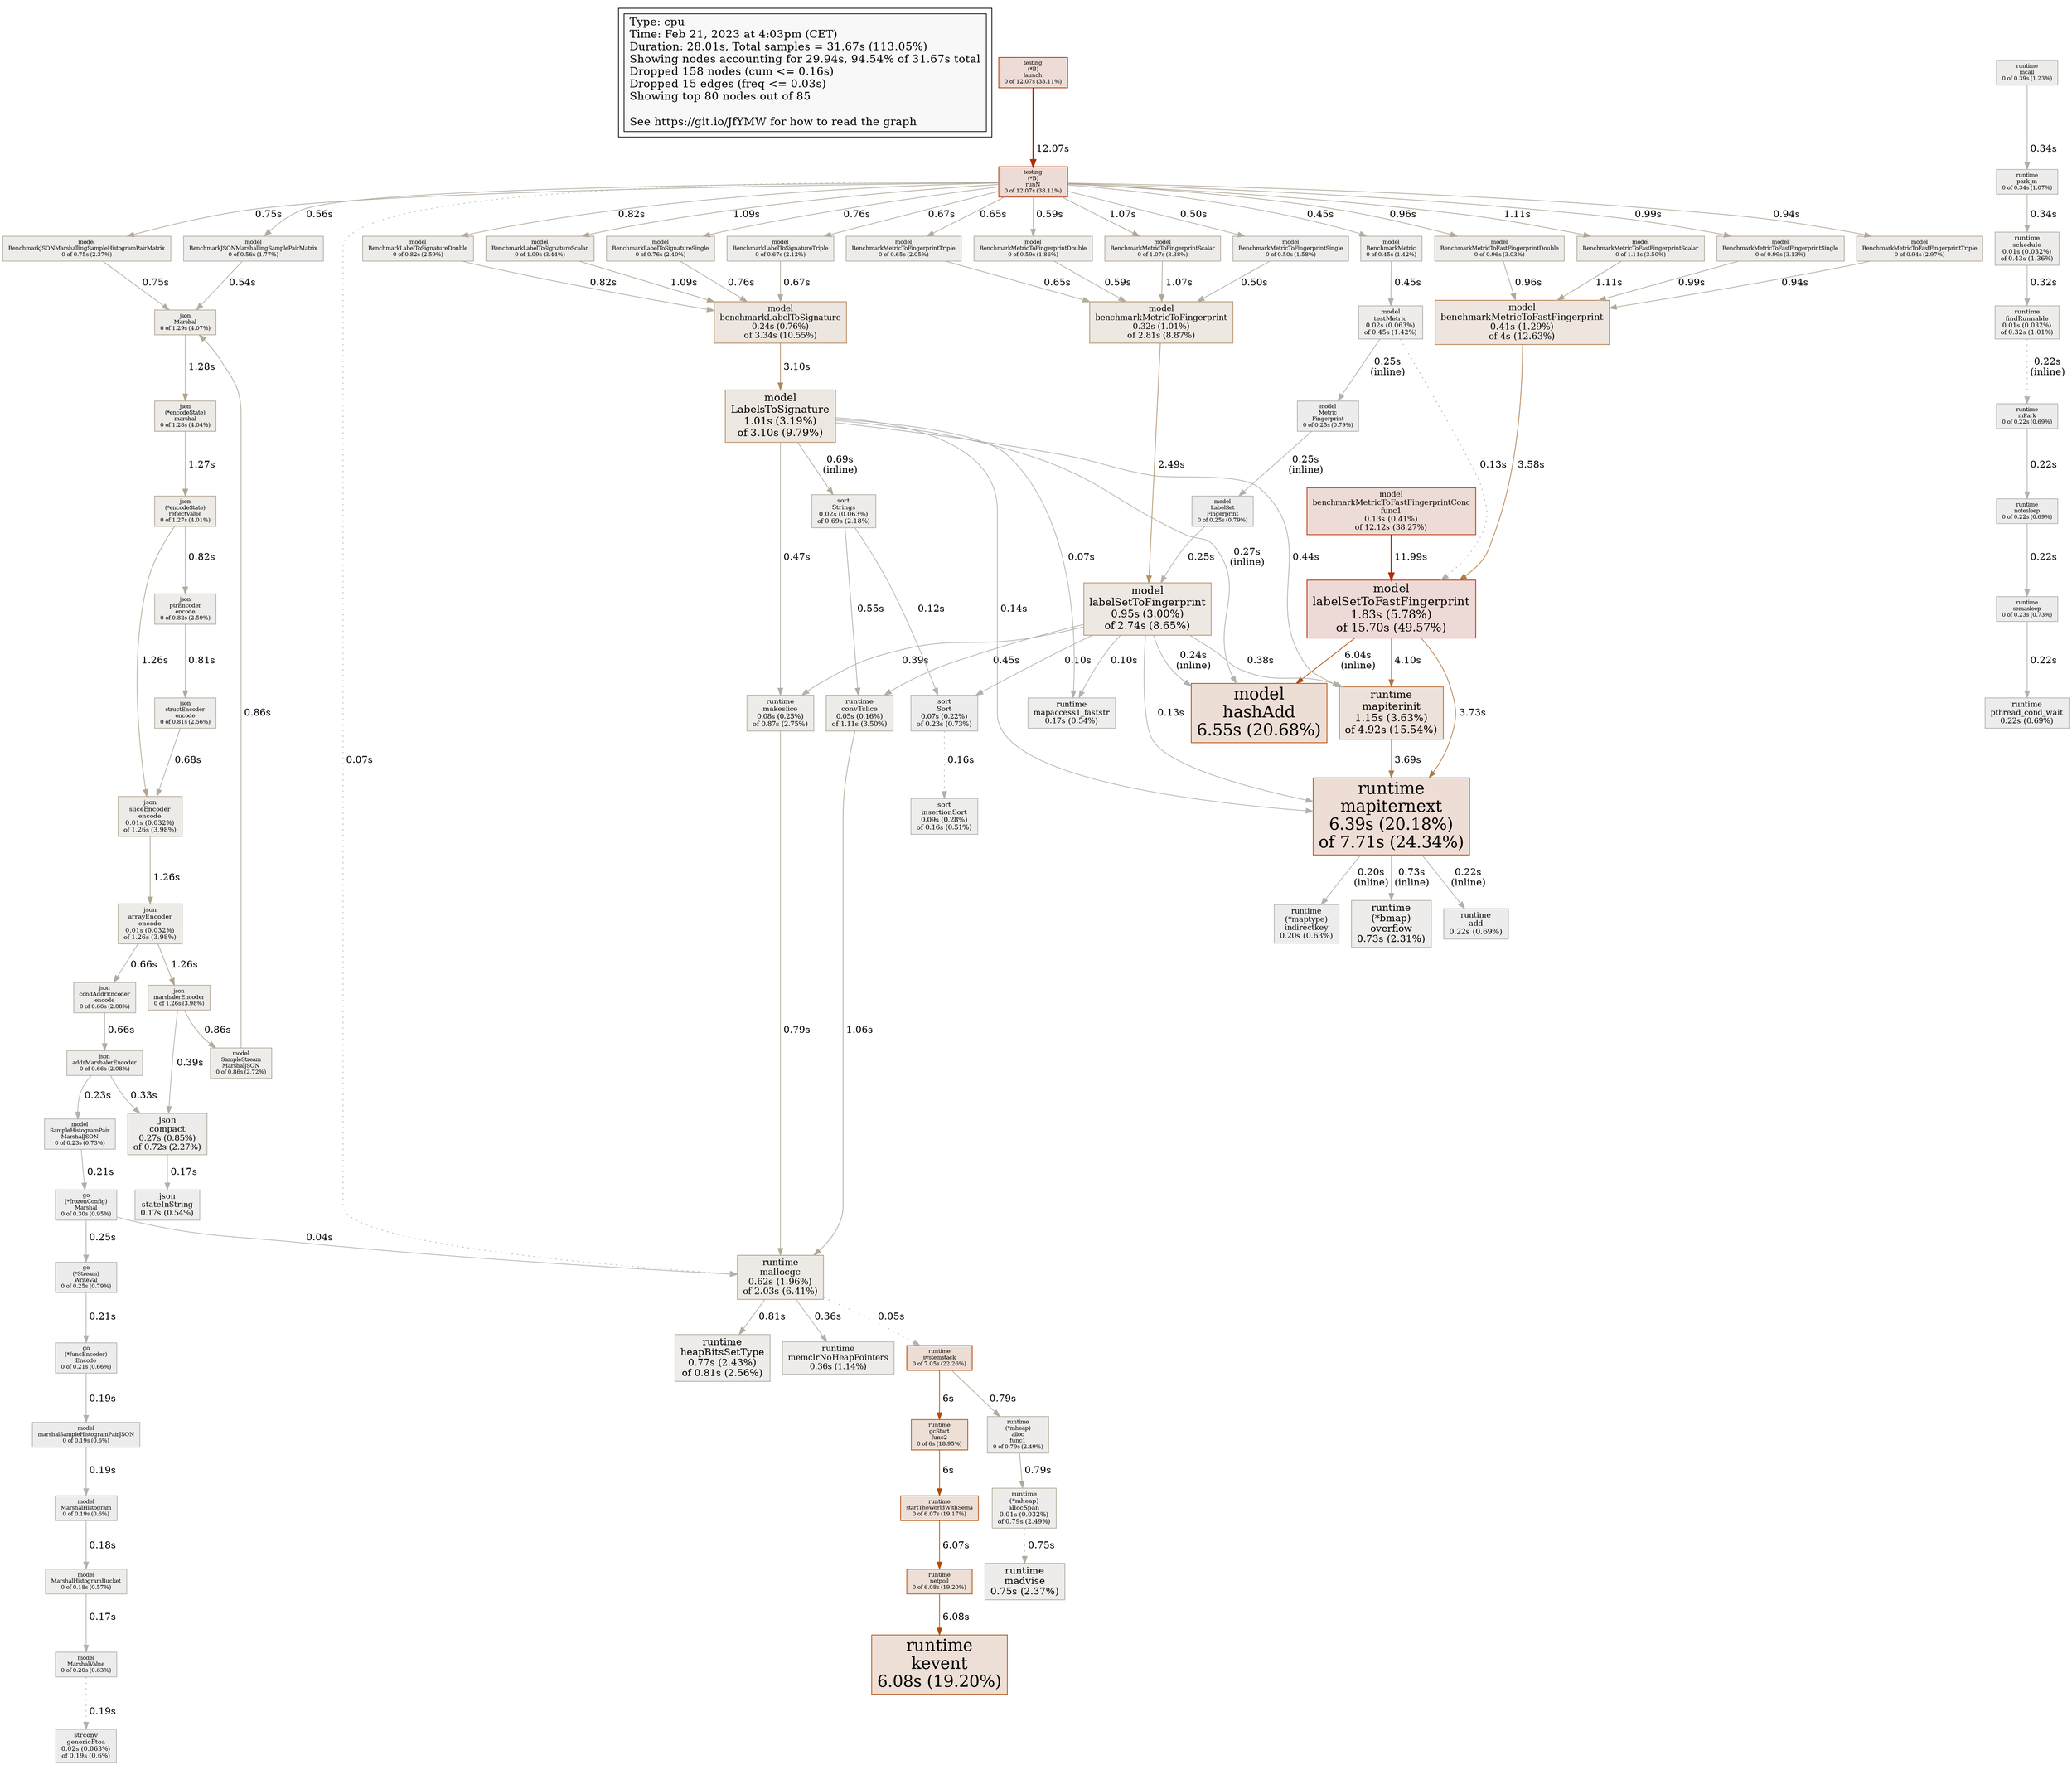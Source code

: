 digraph "unnamed" {
node [style=filled fillcolor="#f8f8f8"]
subgraph cluster_L { "Type: cpu" [shape=box fontsize=16 label="Type: cpu\lTime: Feb 21, 2023 at 4:03pm (CET)\lDuration: 28.01s, Total samples = 31.67s (113.05%)\lShowing nodes accounting for 29.94s, 94.54% of 31.67s total\lDropped 158 nodes (cum <= 0.16s)\lDropped 15 edges (freq <= 0.03s)\lShowing top 80 nodes out of 85\l\lSee https://git.io/JfYMW for how to read the graph\l"] }
N1 [label="testing\n(*B)\nrunN\n0 of 12.07s (38.11%)" id="node1" fontsize=8 shape=box tooltip="testing.(*B).runN (12.07s)" color="#b22c00" fillcolor="#eddbd5"]
N2 [label="model\nlabelSetToFastFingerprint\n1.83s (5.78%)\nof 15.70s (49.57%)" id="node2" fontsize=17 shape=box tooltip="github.com/prometheus/common/model.labelSetToFastFingerprint (15.70s)" color="#b22100" fillcolor="#edd9d5"]
N3 [label="runtime\nmapiternext\n6.39s (20.18%)\nof 7.71s (24.34%)" id="node3" fontsize=24 shape=box tooltip="runtime.mapiternext (7.71s)" color="#b23d00" fillcolor="#edddd5"]
N4 [label="model\nhashAdd\n6.55s (20.68%)" id="node4" fontsize=24 shape=box tooltip="github.com/prometheus/common/model.hashAdd (6.55s)" color="#b24300" fillcolor="#edded5"]
N5 [label="model\nbenchmarkMetricToFastFingerprintConc\nfunc1\n0.13s (0.41%)\nof 12.12s (38.27%)" id="node5" fontsize=11 shape=box tooltip="github.com/prometheus/common/model.benchmarkMetricToFastFingerprintConc.func1 (12.12s)" color="#b22c00" fillcolor="#eddbd5"]
N6 [label="runtime\nsystemstack\n0 of 7.05s (22.26%)" id="node6" fontsize=8 shape=box tooltip="runtime.systemstack (7.05s)" color="#b24000" fillcolor="#edded5"]
N7 [label="runtime\nkevent\n6.08s (19.20%)" id="node7" fontsize=24 shape=box tooltip="runtime.kevent (6.08s)" color="#b24a07" fillcolor="#eddfd6"]
N8 [label="testing\n(*B)\nlaunch\n0 of 12.07s (38.11%)" id="node8" fontsize=8 shape=box tooltip="testing.(*B).launch (12.07s)" color="#b22c00" fillcolor="#eddbd5"]
N9 [label="model\nbenchmarkMetricToFastFingerprint\n0.41s (1.29%)\nof 4s (12.63%)" id="node9" fontsize=13 shape=box tooltip="github.com/prometheus/common/model.benchmarkMetricToFastFingerprint (4s)" color="#b27541" fillcolor="#ede5de"]
N10 [label="model\nlabelSetToFingerprint\n0.95s (3.00%)\nof 2.74s (8.65%)" id="node10" fontsize=15 shape=box tooltip="github.com/prometheus/common/model.labelSetToFingerprint (2.74s)" color="#b28d65" fillcolor="#ede8e2"]
N11 [label="runtime\nmapiterinit\n1.15s (3.63%)\nof 4.92s (15.54%)" id="node11" fontsize=15 shape=box tooltip="runtime.mapiterinit (4.92s)" color="#b26327" fillcolor="#ede2da"]
N12 [label="model\nLabelsToSignature\n1.01s (3.19%)\nof 3.10s (9.79%)" id="node12" fontsize=15 shape=box tooltip="github.com/prometheus/common/model.LabelsToSignature (3.10s)" color="#b2865b" fillcolor="#ede7e1"]
N13 [label="model\nbenchmarkLabelToSignature\n0.24s (0.76%)\nof 3.34s (10.55%)" id="node13" fontsize=12 shape=box tooltip="github.com/prometheus/common/model.benchmarkLabelToSignature (3.34s)" color="#b28254" fillcolor="#ede6e0"]
N14 [label="model\nbenchmarkMetricToFingerprint\n0.32s (1.01%)\nof 2.81s (8.87%)" id="node14" fontsize=12 shape=box tooltip="github.com/prometheus/common/model.benchmarkMetricToFingerprint (2.81s)" color="#b28c63" fillcolor="#ede8e2"]
N15 [label="runtime\nmallocgc\n0.62s (1.96%)\nof 2.03s (6.41%)" id="node15" fontsize=13 shape=box tooltip="runtime.mallocgc (2.03s)" color="#b29979" fillcolor="#ede9e5"]
N16 [label="json\nMarshal\n0 of 1.29s (4.07%)" id="node16" fontsize=8 shape=box tooltip="encoding/json.Marshal (1.29s)" color="#b2a48e" fillcolor="#edebe8"]
N17 [label="runtime\nconvTslice\n0.05s (0.16%)\nof 1.11s (3.50%)" id="node17" fontsize=10 shape=box tooltip="runtime.convTslice (1.11s)" color="#b2a793" fillcolor="#edebe8"]
N18 [label="json\ncompact\n0.27s (0.85%)\nof 0.72s (2.27%)" id="node18" fontsize=12 shape=box tooltip="encoding/json.compact (0.72s)" color="#b2ab9e" fillcolor="#edecea"]
N19 [label="runtime\nheapBitsSetType\n0.77s (2.43%)\nof 0.81s (2.56%)" id="node19" fontsize=14 shape=box tooltip="runtime.heapBitsSetType (0.81s)" color="#b2aa9b" fillcolor="#edecea"]
N20 [label="runtime\nmadvise\n0.75s (2.37%)" id="node20" fontsize=14 shape=box tooltip="runtime.madvise (0.75s)" color="#b2ab9d" fillcolor="#edecea"]
N21 [label="runtime\n(*bmap)\noverflow\n0.73s (2.31%)" id="node21" fontsize=14 shape=box tooltip="runtime.(*bmap).overflow (0.73s)" color="#b2ab9d" fillcolor="#edecea"]
N22 [label="runtime\nmakeslice\n0.08s (0.25%)\nof 0.87s (2.75%)" id="node22" fontsize=10 shape=box tooltip="runtime.makeslice (0.87s)" color="#b2aa99" fillcolor="#edece9"]
N23 [label="json\nsliceEncoder\nencode\n0.01s (0.032%)\nof 1.26s (3.98%)" id="node23" fontsize=9 shape=box tooltip="encoding/json.sliceEncoder.encode (1.26s)" color="#b2a58e" fillcolor="#edebe8"]
N24 [label="json\narrayEncoder\nencode\n0.01s (0.032%)\nof 1.26s (3.98%)" id="node24" fontsize=9 shape=box tooltip="encoding/json.arrayEncoder.encode (1.26s)" color="#b2a58e" fillcolor="#edebe8"]
N25 [label="json\n(*encodeState)\nreflectValue\n0 of 1.27s (4.01%)" id="node25" fontsize=8 shape=box tooltip="encoding/json.(*encodeState).reflectValue (1.27s)" color="#b2a48e" fillcolor="#edebe8"]
N26 [label="json\nmarshalerEncoder\n0 of 1.26s (3.98%)" id="node26" fontsize=8 shape=box tooltip="encoding/json.marshalerEncoder (1.26s)" color="#b2a58e" fillcolor="#edebe8"]
N27 [label="json\naddrMarshalerEncoder\n0 of 0.66s (2.08%)" id="node27" fontsize=8 shape=box tooltip="encoding/json.addrMarshalerEncoder (0.66s)" color="#b2ac9f" fillcolor="#edecea"]
N28 [label="runtime\nmemclrNoHeapPointers\n0.36s (1.14%)" id="node28" fontsize=12 shape=box tooltip="runtime.memclrNoHeapPointers (0.36s)" color="#b2afa8" fillcolor="#edeceb"]
N29 [label="sort\nStrings\n0.02s (0.063%)\nof 0.69s (2.18%)" id="node29" fontsize=9 shape=box tooltip="sort.Strings (0.69s)" color="#b2ac9f" fillcolor="#edecea"]
N30 [label="json\nstructEncoder\nencode\n0 of 0.81s (2.56%)" id="node30" fontsize=8 shape=box tooltip="encoding/json.structEncoder.encode (0.81s)" color="#b2aa9b" fillcolor="#edecea"]
N31 [label="runtime\nmcall\n0 of 0.39s (1.23%)" id="node31" fontsize=8 shape=box tooltip="runtime.mcall (0.39s)" color="#b2afa7" fillcolor="#edeceb"]
N32 [label="sort\nSort\n0.07s (0.22%)\nof 0.23s (0.73%)" id="node32" fontsize=10 shape=box tooltip="sort.Sort (0.23s)" color="#b2b1ac" fillcolor="#edecec"]
N33 [label="runtime\nstartTheWorldWithSema\n0 of 6.07s (19.17%)" id="node33" fontsize=8 shape=box tooltip="runtime.startTheWorldWithSema (6.07s)" color="#b24a07" fillcolor="#eddfd6"]
N34 [label="model\ntestMetric\n0.02s (0.063%)\nof 0.45s (1.42%)" id="node34" fontsize=9 shape=box tooltip="github.com/prometheus/common/model.testMetric (0.45s)" color="#b2aea5" fillcolor="#edeceb"]
N35 [label="runtime\nmapaccess1_faststr\n0.17s (0.54%)" id="node35" fontsize=11 shape=box tooltip="runtime.mapaccess1_faststr (0.17s)" color="#b2b1ad" fillcolor="#ededec"]
N36 [label="runtime\nadd\n0.22s (0.69%)" id="node36" fontsize=11 shape=box tooltip="runtime.add (0.22s)" color="#b2b1ac" fillcolor="#edecec"]
N37 [label="runtime\npthread_cond_wait\n0.22s (0.69%)" id="node37" fontsize=11 shape=box tooltip="runtime.pthread_cond_wait (0.22s)" color="#b2b1ac" fillcolor="#edecec"]
N38 [label="go\n(*frozenConfig)\nMarshal\n0 of 0.30s (0.95%)" id="node38" fontsize=8 shape=box tooltip="github.com/json-iterator/go.(*frozenConfig).Marshal (0.30s)" color="#b2b0aa" fillcolor="#edecec"]
N39 [label="runtime\n(*maptype)\nindirectkey\n0.20s (0.63%)" id="node39" fontsize=11 shape=box tooltip="runtime.(*maptype).indirectkey (0.20s)" color="#b2b1ac" fillcolor="#edecec"]
N40 [label="runtime\nschedule\n0.01s (0.032%)\nof 0.43s (1.36%)" id="node40" fontsize=9 shape=box tooltip="runtime.schedule (0.43s)" color="#b2afa6" fillcolor="#edeceb"]
N41 [label="json\nstateInString\n0.17s (0.54%)" id="node41" fontsize=11 shape=box tooltip="encoding/json.stateInString (0.17s)" color="#b2b1ad" fillcolor="#ededec"]
N42 [label="sort\ninsertionSort\n0.09s (0.28%)\nof 0.16s (0.51%)" id="node42" fontsize=10 shape=box tooltip="sort.insertionSort (0.16s)" color="#b2b1ad" fillcolor="#ededec"]
N43 [label="strconv\ngenericFtoa\n0.02s (0.063%)\nof 0.19s (0.6%)" id="node43" fontsize=9 shape=box tooltip="strconv.genericFtoa (0.19s)" color="#b2b1ad" fillcolor="#edecec"]
N44 [label="runtime\nfindRunnable\n0.01s (0.032%)\nof 0.32s (1.01%)" id="node44" fontsize=9 shape=box tooltip="runtime.findRunnable (0.32s)" color="#b2b0a9" fillcolor="#edeceb"]
N45 [label="model\nMarshalValue\n0 of 0.20s (0.63%)" id="node45" fontsize=8 shape=box tooltip="github.com/prometheus/common/model.MarshalValue (0.20s)" color="#b2b1ac" fillcolor="#edecec"]
N46 [label="model\nBenchmarkJSONMarshallingSamplePairMatrix\n0 of 0.56s (1.77%)" id="node46" fontsize=8 shape=box tooltip="github.com/prometheus/common/model.BenchmarkJSONMarshallingSamplePairMatrix (0.56s)" color="#b2ada2" fillcolor="#edeceb"]
N47 [label="runtime\nnetpoll\n0 of 6.08s (19.20%)" id="node47" fontsize=8 shape=box tooltip="runtime.netpoll (6.08s)" color="#b24a07" fillcolor="#eddfd6"]
N48 [label="model\nSampleHistogramPair\nMarshalJSON\n0 of 0.23s (0.73%)" id="node48" fontsize=8 shape=box tooltip="github.com/prometheus/common/model.SampleHistogramPair.MarshalJSON (0.23s)" color="#b2b1ac" fillcolor="#edecec"]
N49 [label="go\n(*funcEncoder)\nEncode\n0 of 0.21s (0.66%)" id="node49" fontsize=8 shape=box tooltip="github.com/json-iterator/go.(*funcEncoder).Encode (0.21s)" color="#b2b1ac" fillcolor="#edecec"]
N50 [label="runtime\n(*mheap)\nallocSpan\n0.01s (0.032%)\nof 0.79s (2.49%)" id="node50" fontsize=9 shape=box tooltip="runtime.(*mheap).allocSpan (0.79s)" color="#b2ab9c" fillcolor="#edecea"]
N51 [label="runtime\nsemasleep\n0 of 0.23s (0.73%)" id="node51" fontsize=8 shape=box tooltip="runtime.semasleep (0.23s)" color="#b2b1ac" fillcolor="#edecec"]
N52 [label="model\nMarshalHistogram\n0 of 0.19s (0.6%)" id="node52" fontsize=8 shape=box tooltip="github.com/prometheus/common/model.MarshalHistogram (0.19s)" color="#b2b1ad" fillcolor="#edecec"]
N53 [label="json\n(*encodeState)\nmarshal\n0 of 1.28s (4.04%)" id="node53" fontsize=8 shape=box tooltip="encoding/json.(*encodeState).marshal (1.28s)" color="#b2a48e" fillcolor="#edebe8"]
N54 [label="json\ncondAddrEncoder\nencode\n0 of 0.66s (2.08%)" id="node54" fontsize=8 shape=box tooltip="encoding/json.condAddrEncoder.encode (0.66s)" color="#b2ac9f" fillcolor="#edecea"]
N55 [label="json\nptrEncoder\nencode\n0 of 0.82s (2.59%)" id="node55" fontsize=8 shape=box tooltip="encoding/json.ptrEncoder.encode (0.82s)" color="#b2aa9b" fillcolor="#edecea"]
N56 [label="go\n(*Stream)\nWriteVal\n0 of 0.25s (0.79%)" id="node56" fontsize=8 shape=box tooltip="github.com/json-iterator/go.(*Stream).WriteVal (0.25s)" color="#b2b0ab" fillcolor="#edecec"]
N57 [label="model\nBenchmarkJSONMarshallingSampleHistogramPairMatrix\n0 of 0.75s (2.37%)" id="node57" fontsize=8 shape=box tooltip="github.com/prometheus/common/model.BenchmarkJSONMarshallingSampleHistogramPairMatrix (0.75s)" color="#b2ab9d" fillcolor="#edecea"]
N58 [label="model\nBenchmarkLabelToSignatureDouble\n0 of 0.82s (2.59%)" id="node58" fontsize=8 shape=box tooltip="github.com/prometheus/common/model.BenchmarkLabelToSignatureDouble (0.82s)" color="#b2aa9b" fillcolor="#edecea"]
N59 [label="model\nBenchmarkLabelToSignatureScalar\n0 of 1.09s (3.44%)" id="node59" fontsize=8 shape=box tooltip="github.com/prometheus/common/model.BenchmarkLabelToSignatureScalar (1.09s)" color="#b2a793" fillcolor="#edebe9"]
N60 [label="model\nBenchmarkLabelToSignatureSingle\n0 of 0.76s (2.40%)" id="node60" fontsize=8 shape=box tooltip="github.com/prometheus/common/model.BenchmarkLabelToSignatureSingle (0.76s)" color="#b2ab9d" fillcolor="#edecea"]
N61 [label="model\nBenchmarkLabelToSignatureTriple\n0 of 0.67s (2.12%)" id="node61" fontsize=8 shape=box tooltip="github.com/prometheus/common/model.BenchmarkLabelToSignatureTriple (0.67s)" color="#b2ac9f" fillcolor="#edecea"]
N62 [label="model\nBenchmarkMetric\n0 of 0.45s (1.42%)" id="node62" fontsize=8 shape=box tooltip="github.com/prometheus/common/model.BenchmarkMetric (0.45s)" color="#b2aea5" fillcolor="#edeceb"]
N63 [label="model\nBenchmarkMetricToFastFingerprintDouble\n0 of 0.96s (3.03%)" id="node63" fontsize=8 shape=box tooltip="github.com/prometheus/common/model.BenchmarkMetricToFastFingerprintDouble (0.96s)" color="#b2a997" fillcolor="#edebe9"]
N64 [label="model\nBenchmarkMetricToFastFingerprintScalar\n0 of 1.11s (3.50%)" id="node64" fontsize=8 shape=box tooltip="github.com/prometheus/common/model.BenchmarkMetricToFastFingerprintScalar (1.11s)" color="#b2a793" fillcolor="#edebe8"]
N65 [label="model\nBenchmarkMetricToFastFingerprintSingle\n0 of 0.99s (3.13%)" id="node65" fontsize=8 shape=box tooltip="github.com/prometheus/common/model.BenchmarkMetricToFastFingerprintSingle (0.99s)" color="#b2a896" fillcolor="#edebe9"]
N66 [label="model\nBenchmarkMetricToFastFingerprintTriple\n0 of 0.94s (2.97%)" id="node66" fontsize=8 shape=box tooltip="github.com/prometheus/common/model.BenchmarkMetricToFastFingerprintTriple (0.94s)" color="#b2a998" fillcolor="#edebe9"]
N67 [label="model\nBenchmarkMetricToFingerprintDouble\n0 of 0.59s (1.86%)" id="node67" fontsize=8 shape=box tooltip="github.com/prometheus/common/model.BenchmarkMetricToFingerprintDouble (0.59s)" color="#b2ada1" fillcolor="#edecea"]
N68 [label="model\nBenchmarkMetricToFingerprintScalar\n0 of 1.07s (3.38%)" id="node68" fontsize=8 shape=box tooltip="github.com/prometheus/common/model.BenchmarkMetricToFingerprintScalar (1.07s)" color="#b2a794" fillcolor="#edebe9"]
N69 [label="model\nBenchmarkMetricToFingerprintSingle\n0 of 0.50s (1.58%)" id="node69" fontsize=8 shape=box tooltip="github.com/prometheus/common/model.BenchmarkMetricToFingerprintSingle (0.50s)" color="#b2aea4" fillcolor="#edeceb"]
N70 [label="model\nBenchmarkMetricToFingerprintTriple\n0 of 0.65s (2.05%)" id="node70" fontsize=8 shape=box tooltip="github.com/prometheus/common/model.BenchmarkMetricToFingerprintTriple (0.65s)" color="#b2aca0" fillcolor="#edecea"]
N71 [label="model\nLabelSet\nFingerprint\n0 of 0.25s (0.79%)" id="node71" fontsize=8 shape=box tooltip="github.com/prometheus/common/model.LabelSet.Fingerprint (0.25s)" color="#b2b0ab" fillcolor="#edecec"]
N72 [label="model\nMarshalHistogramBucket\n0 of 0.18s (0.57%)" id="node72" fontsize=8 shape=box tooltip="github.com/prometheus/common/model.MarshalHistogramBucket (0.18s)" color="#b2b1ad" fillcolor="#ededec"]
N73 [label="model\nMetric\nFingerprint\n0 of 0.25s (0.79%)" id="node73" fontsize=8 shape=box tooltip="github.com/prometheus/common/model.Metric.Fingerprint (0.25s)" color="#b2b0ab" fillcolor="#edecec"]
N74 [label="model\nSampleStream\nMarshalJSON\n0 of 0.86s (2.72%)" id="node74" fontsize=8 shape=box tooltip="github.com/prometheus/common/model.SampleStream.MarshalJSON (0.86s)" color="#b2aa9a" fillcolor="#edece9"]
N75 [label="model\nmarshalSampleHistogramPairJSON\n0 of 0.19s (0.6%)" id="node75" fontsize=8 shape=box tooltip="github.com/prometheus/common/model.marshalSampleHistogramPairJSON (0.19s)" color="#b2b1ad" fillcolor="#edecec"]
N76 [label="runtime\n(*mheap)\nalloc\nfunc1\n0 of 0.79s (2.49%)" id="node76" fontsize=8 shape=box tooltip="runtime.(*mheap).alloc.func1 (0.79s)" color="#b2ab9c" fillcolor="#edecea"]
N77 [label="runtime\ngcStart\nfunc2\n0 of 6s (18.95%)" id="node77" fontsize=8 shape=box tooltip="runtime.gcStart.func2 (6s)" color="#b24b09" fillcolor="#eddfd6"]
N78 [label="runtime\nmPark\n0 of 0.22s (0.69%)" id="node78" fontsize=8 shape=box tooltip="runtime.mPark (0.22s)" color="#b2b1ac" fillcolor="#edecec"]
N79 [label="runtime\nnotesleep\n0 of 0.22s (0.69%)" id="node79" fontsize=8 shape=box tooltip="runtime.notesleep (0.22s)" color="#b2b1ac" fillcolor="#edecec"]
N80 [label="runtime\npark_m\n0 of 0.34s (1.07%)" id="node80" fontsize=8 shape=box tooltip="runtime.park_m (0.34s)" color="#b2b0a8" fillcolor="#edeceb"]
N8 -> N1 [label=" 12.07s" weight=39 penwidth=2 color="#b22c00" tooltip="testing.(*B).launch -> testing.(*B).runN (12.07s)" labeltooltip="testing.(*B).launch -> testing.(*B).runN (12.07s)"]
N5 -> N2 [label=" 11.99s" weight=38 penwidth=2 color="#b22d00" tooltip="github.com/prometheus/common/model.benchmarkMetricToFastFingerprintConc.func1 -> github.com/prometheus/common/model.labelSetToFastFingerprint (11.99s)" labeltooltip="github.com/prometheus/common/model.benchmarkMetricToFastFingerprintConc.func1 -> github.com/prometheus/common/model.labelSetToFastFingerprint (11.99s)"]
N47 -> N7 [label=" 6.08s" weight=20 color="#b24a07" tooltip="runtime.netpoll -> runtime.kevent (6.08s)" labeltooltip="runtime.netpoll -> runtime.kevent (6.08s)"]
N33 -> N47 [label=" 6.07s" weight=20 color="#b24a07" tooltip="runtime.startTheWorldWithSema -> runtime.netpoll (6.07s)" labeltooltip="runtime.startTheWorldWithSema -> runtime.netpoll (6.07s)"]
N2 -> N4 [label=" 6.04s\n (inline)" weight=20 color="#b24a08" tooltip="github.com/prometheus/common/model.labelSetToFastFingerprint -> github.com/prometheus/common/model.hashAdd (6.04s)" labeltooltip="github.com/prometheus/common/model.labelSetToFastFingerprint -> github.com/prometheus/common/model.hashAdd (6.04s)"]
N77 -> N33 [label=" 6s" weight=19 color="#b24b09" tooltip="runtime.gcStart.func2 -> runtime.startTheWorldWithSema (6s)" labeltooltip="runtime.gcStart.func2 -> runtime.startTheWorldWithSema (6s)"]
N6 -> N77 [label=" 6s" weight=19 color="#b24b09" tooltip="runtime.systemstack -> runtime.gcStart.func2 (6s)" labeltooltip="runtime.systemstack -> runtime.gcStart.func2 (6s)"]
N2 -> N11 [label=" 4.10s" weight=13 color="#b2733e" tooltip="github.com/prometheus/common/model.labelSetToFastFingerprint -> runtime.mapiterinit (4.10s)" labeltooltip="github.com/prometheus/common/model.labelSetToFastFingerprint -> runtime.mapiterinit (4.10s)"]
N2 -> N3 [label=" 3.73s" weight=12 color="#b27b49" tooltip="github.com/prometheus/common/model.labelSetToFastFingerprint -> runtime.mapiternext (3.73s)" labeltooltip="github.com/prometheus/common/model.labelSetToFastFingerprint -> runtime.mapiternext (3.73s)"]
N11 -> N3 [label=" 3.69s" weight=12 color="#b27b4a" tooltip="runtime.mapiterinit -> runtime.mapiternext (3.69s)" labeltooltip="runtime.mapiterinit -> runtime.mapiternext (3.69s)"]
N9 -> N2 [label=" 3.58s" weight=12 color="#b27e4d" tooltip="github.com/prometheus/common/model.benchmarkMetricToFastFingerprint -> github.com/prometheus/common/model.labelSetToFastFingerprint (3.58s)" labeltooltip="github.com/prometheus/common/model.benchmarkMetricToFastFingerprint -> github.com/prometheus/common/model.labelSetToFastFingerprint (3.58s)"]
N13 -> N12 [label=" 3.10s" weight=10 color="#b2865b" tooltip="github.com/prometheus/common/model.benchmarkLabelToSignature -> github.com/prometheus/common/model.LabelsToSignature (3.10s)" labeltooltip="github.com/prometheus/common/model.benchmarkLabelToSignature -> github.com/prometheus/common/model.LabelsToSignature (3.10s)"]
N14 -> N10 [label=" 2.49s" weight=8 color="#b2916c" tooltip="github.com/prometheus/common/model.benchmarkMetricToFingerprint -> github.com/prometheus/common/model.labelSetToFingerprint (2.49s)" labeltooltip="github.com/prometheus/common/model.benchmarkMetricToFingerprint -> github.com/prometheus/common/model.labelSetToFingerprint (2.49s)"]
N16 -> N53 [label=" 1.28s" weight=5 color="#b2a48e" tooltip="encoding/json.Marshal -> encoding/json.(*encodeState).marshal (1.28s)" labeltooltip="encoding/json.Marshal -> encoding/json.(*encodeState).marshal (1.28s)"]
N53 -> N25 [label=" 1.27s" weight=5 color="#b2a48e" tooltip="encoding/json.(*encodeState).marshal -> encoding/json.(*encodeState).reflectValue (1.27s)" labeltooltip="encoding/json.(*encodeState).marshal -> encoding/json.(*encodeState).reflectValue (1.27s)"]
N25 -> N23 [label=" 1.26s" weight=4 color="#b2a58e" tooltip="encoding/json.(*encodeState).reflectValue -> encoding/json.sliceEncoder.encode (1.26s)" labeltooltip="encoding/json.(*encodeState).reflectValue -> encoding/json.sliceEncoder.encode (1.26s)"]
N24 -> N26 [label=" 1.26s" weight=4 color="#b2a58e" tooltip="encoding/json.arrayEncoder.encode -> encoding/json.marshalerEncoder (1.26s)" labeltooltip="encoding/json.arrayEncoder.encode -> encoding/json.marshalerEncoder (1.26s)"]
N23 -> N24 [label=" 1.26s" weight=4 color="#b2a58e" tooltip="encoding/json.sliceEncoder.encode -> encoding/json.arrayEncoder.encode (1.26s)" labeltooltip="encoding/json.sliceEncoder.encode -> encoding/json.arrayEncoder.encode (1.26s)"]
N64 -> N9 [label=" 1.11s" weight=4 color="#b2a793" tooltip="github.com/prometheus/common/model.BenchmarkMetricToFastFingerprintScalar -> github.com/prometheus/common/model.benchmarkMetricToFastFingerprint (1.11s)" labeltooltip="github.com/prometheus/common/model.BenchmarkMetricToFastFingerprintScalar -> github.com/prometheus/common/model.benchmarkMetricToFastFingerprint (1.11s)"]
N1 -> N64 [label=" 1.11s" weight=4 color="#b2a793" tooltip="testing.(*B).runN -> github.com/prometheus/common/model.BenchmarkMetricToFastFingerprintScalar (1.11s)" labeltooltip="testing.(*B).runN -> github.com/prometheus/common/model.BenchmarkMetricToFastFingerprintScalar (1.11s)"]
N59 -> N13 [label=" 1.09s" weight=4 color="#b2a793" tooltip="github.com/prometheus/common/model.BenchmarkLabelToSignatureScalar -> github.com/prometheus/common/model.benchmarkLabelToSignature (1.09s)" labeltooltip="github.com/prometheus/common/model.BenchmarkLabelToSignatureScalar -> github.com/prometheus/common/model.benchmarkLabelToSignature (1.09s)"]
N1 -> N59 [label=" 1.09s" weight=4 color="#b2a793" tooltip="testing.(*B).runN -> github.com/prometheus/common/model.BenchmarkLabelToSignatureScalar (1.09s)" labeltooltip="testing.(*B).runN -> github.com/prometheus/common/model.BenchmarkLabelToSignatureScalar (1.09s)"]
N68 -> N14 [label=" 1.07s" weight=4 color="#b2a794" tooltip="github.com/prometheus/common/model.BenchmarkMetricToFingerprintScalar -> github.com/prometheus/common/model.benchmarkMetricToFingerprint (1.07s)" labeltooltip="github.com/prometheus/common/model.BenchmarkMetricToFingerprintScalar -> github.com/prometheus/common/model.benchmarkMetricToFingerprint (1.07s)"]
N1 -> N68 [label=" 1.07s" weight=4 color="#b2a794" tooltip="testing.(*B).runN -> github.com/prometheus/common/model.BenchmarkMetricToFingerprintScalar (1.07s)" labeltooltip="testing.(*B).runN -> github.com/prometheus/common/model.BenchmarkMetricToFingerprintScalar (1.07s)"]
N17 -> N15 [label=" 1.06s" weight=4 color="#b2a794" tooltip="runtime.convTslice -> runtime.mallocgc (1.06s)" labeltooltip="runtime.convTslice -> runtime.mallocgc (1.06s)"]
N65 -> N9 [label=" 0.99s" weight=4 color="#b2a896" tooltip="github.com/prometheus/common/model.BenchmarkMetricToFastFingerprintSingle -> github.com/prometheus/common/model.benchmarkMetricToFastFingerprint (0.99s)" labeltooltip="github.com/prometheus/common/model.BenchmarkMetricToFastFingerprintSingle -> github.com/prometheus/common/model.benchmarkMetricToFastFingerprint (0.99s)"]
N1 -> N65 [label=" 0.99s" weight=4 color="#b2a896" tooltip="testing.(*B).runN -> github.com/prometheus/common/model.BenchmarkMetricToFastFingerprintSingle (0.99s)" labeltooltip="testing.(*B).runN -> github.com/prometheus/common/model.BenchmarkMetricToFastFingerprintSingle (0.99s)"]
N63 -> N9 [label=" 0.96s" weight=4 color="#b2a997" tooltip="github.com/prometheus/common/model.BenchmarkMetricToFastFingerprintDouble -> github.com/prometheus/common/model.benchmarkMetricToFastFingerprint (0.96s)" labeltooltip="github.com/prometheus/common/model.BenchmarkMetricToFastFingerprintDouble -> github.com/prometheus/common/model.benchmarkMetricToFastFingerprint (0.96s)"]
N1 -> N63 [label=" 0.96s" weight=4 color="#b2a997" tooltip="testing.(*B).runN -> github.com/prometheus/common/model.BenchmarkMetricToFastFingerprintDouble (0.96s)" labeltooltip="testing.(*B).runN -> github.com/prometheus/common/model.BenchmarkMetricToFastFingerprintDouble (0.96s)"]
N66 -> N9 [label=" 0.94s" weight=3 color="#b2a998" tooltip="github.com/prometheus/common/model.BenchmarkMetricToFastFingerprintTriple -> github.com/prometheus/common/model.benchmarkMetricToFastFingerprint (0.94s)" labeltooltip="github.com/prometheus/common/model.BenchmarkMetricToFastFingerprintTriple -> github.com/prometheus/common/model.benchmarkMetricToFastFingerprint (0.94s)"]
N1 -> N66 [label=" 0.94s" weight=3 color="#b2a998" tooltip="testing.(*B).runN -> github.com/prometheus/common/model.BenchmarkMetricToFastFingerprintTriple (0.94s)" labeltooltip="testing.(*B).runN -> github.com/prometheus/common/model.BenchmarkMetricToFastFingerprintTriple (0.94s)"]
N26 -> N74 [label=" 0.86s" weight=3 color="#b2aa9a" tooltip="encoding/json.marshalerEncoder -> github.com/prometheus/common/model.SampleStream.MarshalJSON (0.86s)" labeltooltip="encoding/json.marshalerEncoder -> github.com/prometheus/common/model.SampleStream.MarshalJSON (0.86s)"]
N74 -> N16 [label=" 0.86s" weight=3 color="#b2aa9a" tooltip="github.com/prometheus/common/model.SampleStream.MarshalJSON -> encoding/json.Marshal (0.86s)" labeltooltip="github.com/prometheus/common/model.SampleStream.MarshalJSON -> encoding/json.Marshal (0.86s)"]
N25 -> N55 [label=" 0.82s" weight=3 color="#b2aa9b" tooltip="encoding/json.(*encodeState).reflectValue -> encoding/json.ptrEncoder.encode (0.82s)" labeltooltip="encoding/json.(*encodeState).reflectValue -> encoding/json.ptrEncoder.encode (0.82s)"]
N58 -> N13 [label=" 0.82s" weight=3 color="#b2aa9b" tooltip="github.com/prometheus/common/model.BenchmarkLabelToSignatureDouble -> github.com/prometheus/common/model.benchmarkLabelToSignature (0.82s)" labeltooltip="github.com/prometheus/common/model.BenchmarkLabelToSignatureDouble -> github.com/prometheus/common/model.benchmarkLabelToSignature (0.82s)"]
N1 -> N58 [label=" 0.82s" weight=3 color="#b2aa9b" tooltip="testing.(*B).runN -> github.com/prometheus/common/model.BenchmarkLabelToSignatureDouble (0.82s)" labeltooltip="testing.(*B).runN -> github.com/prometheus/common/model.BenchmarkLabelToSignatureDouble (0.82s)"]
N55 -> N30 [label=" 0.81s" weight=3 color="#b2aa9b" tooltip="encoding/json.ptrEncoder.encode -> encoding/json.structEncoder.encode (0.81s)" labeltooltip="encoding/json.ptrEncoder.encode -> encoding/json.structEncoder.encode (0.81s)"]
N15 -> N19 [label=" 0.81s" weight=3 color="#b2aa9b" tooltip="runtime.mallocgc -> runtime.heapBitsSetType (0.81s)" labeltooltip="runtime.mallocgc -> runtime.heapBitsSetType (0.81s)"]
N76 -> N50 [label=" 0.79s" weight=3 color="#b2ab9c" tooltip="runtime.(*mheap).alloc.func1 -> runtime.(*mheap).allocSpan (0.79s)" labeltooltip="runtime.(*mheap).alloc.func1 -> runtime.(*mheap).allocSpan (0.79s)"]
N22 -> N15 [label=" 0.79s" weight=3 color="#b2ab9c" tooltip="runtime.makeslice -> runtime.mallocgc (0.79s)" labeltooltip="runtime.makeslice -> runtime.mallocgc (0.79s)"]
N6 -> N76 [label=" 0.79s" weight=3 color="#b2ab9c" tooltip="runtime.systemstack -> runtime.(*mheap).alloc.func1 (0.79s)" labeltooltip="runtime.systemstack -> runtime.(*mheap).alloc.func1 (0.79s)"]
N60 -> N13 [label=" 0.76s" weight=3 color="#b2ab9d" tooltip="github.com/prometheus/common/model.BenchmarkLabelToSignatureSingle -> github.com/prometheus/common/model.benchmarkLabelToSignature (0.76s)" labeltooltip="github.com/prometheus/common/model.BenchmarkLabelToSignatureSingle -> github.com/prometheus/common/model.benchmarkLabelToSignature (0.76s)"]
N1 -> N60 [label=" 0.76s" weight=3 color="#b2ab9d" tooltip="testing.(*B).runN -> github.com/prometheus/common/model.BenchmarkLabelToSignatureSingle (0.76s)" labeltooltip="testing.(*B).runN -> github.com/prometheus/common/model.BenchmarkLabelToSignatureSingle (0.76s)"]
N57 -> N16 [label=" 0.75s" weight=3 color="#b2ab9d" tooltip="github.com/prometheus/common/model.BenchmarkJSONMarshallingSampleHistogramPairMatrix -> encoding/json.Marshal (0.75s)" labeltooltip="github.com/prometheus/common/model.BenchmarkJSONMarshallingSampleHistogramPairMatrix -> encoding/json.Marshal (0.75s)"]
N50 -> N20 [label=" 0.75s" weight=3 color="#b2ab9d" tooltip="runtime.(*mheap).allocSpan ... runtime.madvise (0.75s)" labeltooltip="runtime.(*mheap).allocSpan ... runtime.madvise (0.75s)" style="dotted"]
N1 -> N57 [label=" 0.75s" weight=3 color="#b2ab9d" tooltip="testing.(*B).runN -> github.com/prometheus/common/model.BenchmarkJSONMarshallingSampleHistogramPairMatrix (0.75s)" labeltooltip="testing.(*B).runN -> github.com/prometheus/common/model.BenchmarkJSONMarshallingSampleHistogramPairMatrix (0.75s)"]
N3 -> N21 [label=" 0.73s\n (inline)" weight=3 color="#b2ab9d" tooltip="runtime.mapiternext -> runtime.(*bmap).overflow (0.73s)" labeltooltip="runtime.mapiternext -> runtime.(*bmap).overflow (0.73s)"]
N12 -> N29 [label=" 0.69s\n (inline)" weight=3 color="#b2ac9f" tooltip="github.com/prometheus/common/model.LabelsToSignature -> sort.Strings (0.69s)" labeltooltip="github.com/prometheus/common/model.LabelsToSignature -> sort.Strings (0.69s)"]
N30 -> N23 [label=" 0.68s" weight=3 color="#b2ac9f" tooltip="encoding/json.structEncoder.encode -> encoding/json.sliceEncoder.encode (0.68s)" labeltooltip="encoding/json.structEncoder.encode -> encoding/json.sliceEncoder.encode (0.68s)"]
N61 -> N13 [label=" 0.67s" weight=3 color="#b2ac9f" tooltip="github.com/prometheus/common/model.BenchmarkLabelToSignatureTriple -> github.com/prometheus/common/model.benchmarkLabelToSignature (0.67s)" labeltooltip="github.com/prometheus/common/model.BenchmarkLabelToSignatureTriple -> github.com/prometheus/common/model.benchmarkLabelToSignature (0.67s)"]
N1 -> N61 [label=" 0.67s" weight=3 color="#b2ac9f" tooltip="testing.(*B).runN -> github.com/prometheus/common/model.BenchmarkLabelToSignatureTriple (0.67s)" labeltooltip="testing.(*B).runN -> github.com/prometheus/common/model.BenchmarkLabelToSignatureTriple (0.67s)"]
N24 -> N54 [label=" 0.66s" weight=3 color="#b2ac9f" tooltip="encoding/json.arrayEncoder.encode -> encoding/json.condAddrEncoder.encode (0.66s)" labeltooltip="encoding/json.arrayEncoder.encode -> encoding/json.condAddrEncoder.encode (0.66s)"]
N54 -> N27 [label=" 0.66s" weight=3 color="#b2ac9f" tooltip="encoding/json.condAddrEncoder.encode -> encoding/json.addrMarshalerEncoder (0.66s)" labeltooltip="encoding/json.condAddrEncoder.encode -> encoding/json.addrMarshalerEncoder (0.66s)"]
N70 -> N14 [label=" 0.65s" weight=3 color="#b2aca0" tooltip="github.com/prometheus/common/model.BenchmarkMetricToFingerprintTriple -> github.com/prometheus/common/model.benchmarkMetricToFingerprint (0.65s)" labeltooltip="github.com/prometheus/common/model.BenchmarkMetricToFingerprintTriple -> github.com/prometheus/common/model.benchmarkMetricToFingerprint (0.65s)"]
N1 -> N70 [label=" 0.65s" weight=3 color="#b2aca0" tooltip="testing.(*B).runN -> github.com/prometheus/common/model.BenchmarkMetricToFingerprintTriple (0.65s)" labeltooltip="testing.(*B).runN -> github.com/prometheus/common/model.BenchmarkMetricToFingerprintTriple (0.65s)"]
N67 -> N14 [label=" 0.59s" weight=2 color="#b2ada1" tooltip="github.com/prometheus/common/model.BenchmarkMetricToFingerprintDouble -> github.com/prometheus/common/model.benchmarkMetricToFingerprint (0.59s)" labeltooltip="github.com/prometheus/common/model.BenchmarkMetricToFingerprintDouble -> github.com/prometheus/common/model.benchmarkMetricToFingerprint (0.59s)"]
N1 -> N67 [label=" 0.59s" weight=2 color="#b2ada1" tooltip="testing.(*B).runN -> github.com/prometheus/common/model.BenchmarkMetricToFingerprintDouble (0.59s)" labeltooltip="testing.(*B).runN -> github.com/prometheus/common/model.BenchmarkMetricToFingerprintDouble (0.59s)"]
N1 -> N46 [label=" 0.56s" weight=2 color="#b2ada2" tooltip="testing.(*B).runN -> github.com/prometheus/common/model.BenchmarkJSONMarshallingSamplePairMatrix (0.56s)" labeltooltip="testing.(*B).runN -> github.com/prometheus/common/model.BenchmarkJSONMarshallingSamplePairMatrix (0.56s)"]
N29 -> N17 [label=" 0.55s" weight=2 color="#b2ada3" tooltip="sort.Strings -> runtime.convTslice (0.55s)" labeltooltip="sort.Strings -> runtime.convTslice (0.55s)"]
N46 -> N16 [label=" 0.54s" weight=2 color="#b2aea3" tooltip="github.com/prometheus/common/model.BenchmarkJSONMarshallingSamplePairMatrix -> encoding/json.Marshal (0.54s)" labeltooltip="github.com/prometheus/common/model.BenchmarkJSONMarshallingSamplePairMatrix -> encoding/json.Marshal (0.54s)"]
N69 -> N14 [label=" 0.50s" weight=2 color="#b2aea4" tooltip="github.com/prometheus/common/model.BenchmarkMetricToFingerprintSingle -> github.com/prometheus/common/model.benchmarkMetricToFingerprint (0.50s)" labeltooltip="github.com/prometheus/common/model.BenchmarkMetricToFingerprintSingle -> github.com/prometheus/common/model.benchmarkMetricToFingerprint (0.50s)"]
N1 -> N69 [label=" 0.50s" weight=2 color="#b2aea4" tooltip="testing.(*B).runN -> github.com/prometheus/common/model.BenchmarkMetricToFingerprintSingle (0.50s)" labeltooltip="testing.(*B).runN -> github.com/prometheus/common/model.BenchmarkMetricToFingerprintSingle (0.50s)"]
N12 -> N22 [label=" 0.47s" weight=2 color="#b2aea5" tooltip="github.com/prometheus/common/model.LabelsToSignature -> runtime.makeslice (0.47s)" labeltooltip="github.com/prometheus/common/model.LabelsToSignature -> runtime.makeslice (0.47s)"]
N62 -> N34 [label=" 0.45s" weight=2 color="#b2aea5" tooltip="github.com/prometheus/common/model.BenchmarkMetric -> github.com/prometheus/common/model.testMetric (0.45s)" labeltooltip="github.com/prometheus/common/model.BenchmarkMetric -> github.com/prometheus/common/model.testMetric (0.45s)"]
N10 -> N17 [label=" 0.45s" weight=2 color="#b2aea5" tooltip="github.com/prometheus/common/model.labelSetToFingerprint -> runtime.convTslice (0.45s)" labeltooltip="github.com/prometheus/common/model.labelSetToFingerprint -> runtime.convTslice (0.45s)"]
N1 -> N62 [label=" 0.45s" weight=2 color="#b2aea5" tooltip="testing.(*B).runN -> github.com/prometheus/common/model.BenchmarkMetric (0.45s)" labeltooltip="testing.(*B).runN -> github.com/prometheus/common/model.BenchmarkMetric (0.45s)"]
N12 -> N11 [label=" 0.44s" weight=2 color="#b2afa6" tooltip="github.com/prometheus/common/model.LabelsToSignature -> runtime.mapiterinit (0.44s)" labeltooltip="github.com/prometheus/common/model.LabelsToSignature -> runtime.mapiterinit (0.44s)"]
N26 -> N18 [label=" 0.39s" weight=2 color="#b2afa7" tooltip="encoding/json.marshalerEncoder -> encoding/json.compact (0.39s)" labeltooltip="encoding/json.marshalerEncoder -> encoding/json.compact (0.39s)"]
N10 -> N22 [label=" 0.39s" weight=2 color="#b2afa7" tooltip="github.com/prometheus/common/model.labelSetToFingerprint -> runtime.makeslice (0.39s)" labeltooltip="github.com/prometheus/common/model.labelSetToFingerprint -> runtime.makeslice (0.39s)"]
N10 -> N11 [label=" 0.38s" weight=2 color="#b2afa7" tooltip="github.com/prometheus/common/model.labelSetToFingerprint -> runtime.mapiterinit (0.38s)" labeltooltip="github.com/prometheus/common/model.labelSetToFingerprint -> runtime.mapiterinit (0.38s)"]
N15 -> N28 [label=" 0.36s" weight=2 color="#b2afa8" tooltip="runtime.mallocgc -> runtime.memclrNoHeapPointers (0.36s)" labeltooltip="runtime.mallocgc -> runtime.memclrNoHeapPointers (0.36s)"]
N31 -> N80 [label=" 0.34s" weight=2 color="#b2b0a8" tooltip="runtime.mcall -> runtime.park_m (0.34s)" labeltooltip="runtime.mcall -> runtime.park_m (0.34s)"]
N80 -> N40 [label=" 0.34s" weight=2 color="#b2b0a8" tooltip="runtime.park_m -> runtime.schedule (0.34s)" labeltooltip="runtime.park_m -> runtime.schedule (0.34s)"]
N27 -> N18 [label=" 0.33s" weight=2 color="#b2b0a9" tooltip="encoding/json.addrMarshalerEncoder -> encoding/json.compact (0.33s)" labeltooltip="encoding/json.addrMarshalerEncoder -> encoding/json.compact (0.33s)"]
N40 -> N44 [label=" 0.32s" weight=2 color="#b2b0a9" tooltip="runtime.schedule -> runtime.findRunnable (0.32s)" labeltooltip="runtime.schedule -> runtime.findRunnable (0.32s)"]
N12 -> N4 [label=" 0.27s\n (inline)" color="#b2b0aa" tooltip="github.com/prometheus/common/model.LabelsToSignature -> github.com/prometheus/common/model.hashAdd (0.27s)" labeltooltip="github.com/prometheus/common/model.LabelsToSignature -> github.com/prometheus/common/model.hashAdd (0.27s)"]
N38 -> N56 [label=" 0.25s" color="#b2b0ab" tooltip="github.com/json-iterator/go.(*frozenConfig).Marshal -> github.com/json-iterator/go.(*Stream).WriteVal (0.25s)" labeltooltip="github.com/json-iterator/go.(*frozenConfig).Marshal -> github.com/json-iterator/go.(*Stream).WriteVal (0.25s)"]
N71 -> N10 [label=" 0.25s" color="#b2b0ab" tooltip="github.com/prometheus/common/model.LabelSet.Fingerprint -> github.com/prometheus/common/model.labelSetToFingerprint (0.25s)" labeltooltip="github.com/prometheus/common/model.LabelSet.Fingerprint -> github.com/prometheus/common/model.labelSetToFingerprint (0.25s)"]
N73 -> N71 [label=" 0.25s\n (inline)" color="#b2b0ab" tooltip="github.com/prometheus/common/model.Metric.Fingerprint -> github.com/prometheus/common/model.LabelSet.Fingerprint (0.25s)" labeltooltip="github.com/prometheus/common/model.Metric.Fingerprint -> github.com/prometheus/common/model.LabelSet.Fingerprint (0.25s)"]
N34 -> N73 [label=" 0.25s\n (inline)" color="#b2b0ab" tooltip="github.com/prometheus/common/model.testMetric -> github.com/prometheus/common/model.Metric.Fingerprint (0.25s)" labeltooltip="github.com/prometheus/common/model.testMetric -> github.com/prometheus/common/model.Metric.Fingerprint (0.25s)"]
N10 -> N4 [label=" 0.24s\n (inline)" color="#b2b0ab" tooltip="github.com/prometheus/common/model.labelSetToFingerprint -> github.com/prometheus/common/model.hashAdd (0.24s)" labeltooltip="github.com/prometheus/common/model.labelSetToFingerprint -> github.com/prometheus/common/model.hashAdd (0.24s)"]
N27 -> N48 [label=" 0.23s" color="#b2b1ac" tooltip="encoding/json.addrMarshalerEncoder -> github.com/prometheus/common/model.SampleHistogramPair.MarshalJSON (0.23s)" labeltooltip="encoding/json.addrMarshalerEncoder -> github.com/prometheus/common/model.SampleHistogramPair.MarshalJSON (0.23s)"]
N44 -> N78 [label=" 0.22s\n (inline)" color="#b2b1ac" tooltip="runtime.findRunnable ... runtime.mPark (0.22s)" labeltooltip="runtime.findRunnable ... runtime.mPark (0.22s)" style="dotted"]
N78 -> N79 [label=" 0.22s" color="#b2b1ac" tooltip="runtime.mPark -> runtime.notesleep (0.22s)" labeltooltip="runtime.mPark -> runtime.notesleep (0.22s)"]
N3 -> N36 [label=" 0.22s\n (inline)" color="#b2b1ac" tooltip="runtime.mapiternext -> runtime.add (0.22s)" labeltooltip="runtime.mapiternext -> runtime.add (0.22s)"]
N79 -> N51 [label=" 0.22s" color="#b2b1ac" tooltip="runtime.notesleep -> runtime.semasleep (0.22s)" labeltooltip="runtime.notesleep -> runtime.semasleep (0.22s)"]
N51 -> N37 [label=" 0.22s" color="#b2b1ac" tooltip="runtime.semasleep -> runtime.pthread_cond_wait (0.22s)" labeltooltip="runtime.semasleep -> runtime.pthread_cond_wait (0.22s)"]
N56 -> N49 [label=" 0.21s" color="#b2b1ac" tooltip="github.com/json-iterator/go.(*Stream).WriteVal -> github.com/json-iterator/go.(*funcEncoder).Encode (0.21s)" labeltooltip="github.com/json-iterator/go.(*Stream).WriteVal -> github.com/json-iterator/go.(*funcEncoder).Encode (0.21s)"]
N48 -> N38 [label=" 0.21s" color="#b2b1ac" tooltip="github.com/prometheus/common/model.SampleHistogramPair.MarshalJSON -> github.com/json-iterator/go.(*frozenConfig).Marshal (0.21s)" labeltooltip="github.com/prometheus/common/model.SampleHistogramPair.MarshalJSON -> github.com/json-iterator/go.(*frozenConfig).Marshal (0.21s)"]
N3 -> N39 [label=" 0.20s\n (inline)" color="#b2b1ac" tooltip="runtime.mapiternext -> runtime.(*maptype).indirectkey (0.20s)" labeltooltip="runtime.mapiternext -> runtime.(*maptype).indirectkey (0.20s)"]
N49 -> N75 [label=" 0.19s" color="#b2b1ad" tooltip="github.com/json-iterator/go.(*funcEncoder).Encode -> github.com/prometheus/common/model.marshalSampleHistogramPairJSON (0.19s)" labeltooltip="github.com/json-iterator/go.(*funcEncoder).Encode -> github.com/prometheus/common/model.marshalSampleHistogramPairJSON (0.19s)"]
N45 -> N43 [label=" 0.19s" color="#b2b1ad" tooltip="github.com/prometheus/common/model.MarshalValue ... strconv.genericFtoa (0.19s)" labeltooltip="github.com/prometheus/common/model.MarshalValue ... strconv.genericFtoa (0.19s)" style="dotted"]
N75 -> N52 [label=" 0.19s" color="#b2b1ad" tooltip="github.com/prometheus/common/model.marshalSampleHistogramPairJSON -> github.com/prometheus/common/model.MarshalHistogram (0.19s)" labeltooltip="github.com/prometheus/common/model.marshalSampleHistogramPairJSON -> github.com/prometheus/common/model.MarshalHistogram (0.19s)"]
N52 -> N72 [label=" 0.18s" color="#b2b1ad" tooltip="github.com/prometheus/common/model.MarshalHistogram -> github.com/prometheus/common/model.MarshalHistogramBucket (0.18s)" labeltooltip="github.com/prometheus/common/model.MarshalHistogram -> github.com/prometheus/common/model.MarshalHistogramBucket (0.18s)"]
N18 -> N41 [label=" 0.17s" color="#b2b1ad" tooltip="encoding/json.compact -> encoding/json.stateInString (0.17s)" labeltooltip="encoding/json.compact -> encoding/json.stateInString (0.17s)"]
N72 -> N45 [label=" 0.17s" color="#b2b1ad" tooltip="github.com/prometheus/common/model.MarshalHistogramBucket -> github.com/prometheus/common/model.MarshalValue (0.17s)" labeltooltip="github.com/prometheus/common/model.MarshalHistogramBucket -> github.com/prometheus/common/model.MarshalValue (0.17s)"]
N32 -> N42 [label=" 0.16s" color="#b2b1ad" tooltip="sort.Sort ... sort.insertionSort (0.16s)" labeltooltip="sort.Sort ... sort.insertionSort (0.16s)" style="dotted"]
N12 -> N3 [label=" 0.14s" color="#b2b1ae" tooltip="github.com/prometheus/common/model.LabelsToSignature -> runtime.mapiternext (0.14s)" labeltooltip="github.com/prometheus/common/model.LabelsToSignature -> runtime.mapiternext (0.14s)"]
N10 -> N3 [label=" 0.13s" color="#b2b1ae" tooltip="github.com/prometheus/common/model.labelSetToFingerprint -> runtime.mapiternext (0.13s)" labeltooltip="github.com/prometheus/common/model.labelSetToFingerprint -> runtime.mapiternext (0.13s)"]
N34 -> N2 [label=" 0.13s" color="#b2b1ae" tooltip="github.com/prometheus/common/model.testMetric ... github.com/prometheus/common/model.labelSetToFastFingerprint (0.13s)" labeltooltip="github.com/prometheus/common/model.testMetric ... github.com/prometheus/common/model.labelSetToFastFingerprint (0.13s)" style="dotted"]
N29 -> N32 [label=" 0.12s" color="#b2b1af" tooltip="sort.Strings -> sort.Sort (0.12s)" labeltooltip="sort.Strings -> sort.Sort (0.12s)"]
N10 -> N35 [label=" 0.10s" color="#b2b1af" tooltip="github.com/prometheus/common/model.labelSetToFingerprint -> runtime.mapaccess1_faststr (0.10s)" labeltooltip="github.com/prometheus/common/model.labelSetToFingerprint -> runtime.mapaccess1_faststr (0.10s)"]
N10 -> N32 [label=" 0.10s" color="#b2b1af" tooltip="github.com/prometheus/common/model.labelSetToFingerprint -> sort.Sort (0.10s)" labeltooltip="github.com/prometheus/common/model.labelSetToFingerprint -> sort.Sort (0.10s)"]
N12 -> N35 [label=" 0.07s" color="#b2b2b0" tooltip="github.com/prometheus/common/model.LabelsToSignature -> runtime.mapaccess1_faststr (0.07s)" labeltooltip="github.com/prometheus/common/model.LabelsToSignature -> runtime.mapaccess1_faststr (0.07s)"]
N1 -> N15 [label=" 0.07s" color="#b2b2b0" tooltip="testing.(*B).runN ... runtime.mallocgc (0.07s)" labeltooltip="testing.(*B).runN ... runtime.mallocgc (0.07s)" style="dotted"]
N15 -> N6 [label=" 0.05s" color="#b2b2b1" tooltip="runtime.mallocgc ... runtime.systemstack (0.05s)" labeltooltip="runtime.mallocgc ... runtime.systemstack (0.05s)" style="dotted"]
N38 -> N15 [label=" 0.04s" color="#b2b2b1" tooltip="github.com/json-iterator/go.(*frozenConfig).Marshal -> runtime.mallocgc (0.04s)" labeltooltip="github.com/json-iterator/go.(*frozenConfig).Marshal -> runtime.mallocgc (0.04s)"]
}
